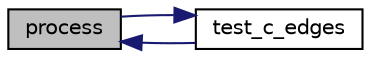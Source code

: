 digraph "process"
{
  edge [fontname="Helvetica",fontsize="10",labelfontname="Helvetica",labelfontsize="10"];
  node [fontname="Helvetica",fontsize="10",shape=record];
  rankdir="LR";
  Node37 [label="process",height=0.2,width=0.4,color="black", fillcolor="grey75", style="filled", fontcolor="black"];
  Node37 -> Node38 [dir="back",color="midnightblue",fontsize="10",style="solid",fontname="Helvetica"];
  Node38 [label="test_c_edges",height=0.2,width=0.4,color="black", fillcolor="white", style="filled",URL="$test__c__edges_8c.html#af7819232105cf544f1c1800b0dfca75a"];
  Node38 -> Node37 [dir="back",color="midnightblue",fontsize="10",style="solid",fontname="Helvetica"];
}
